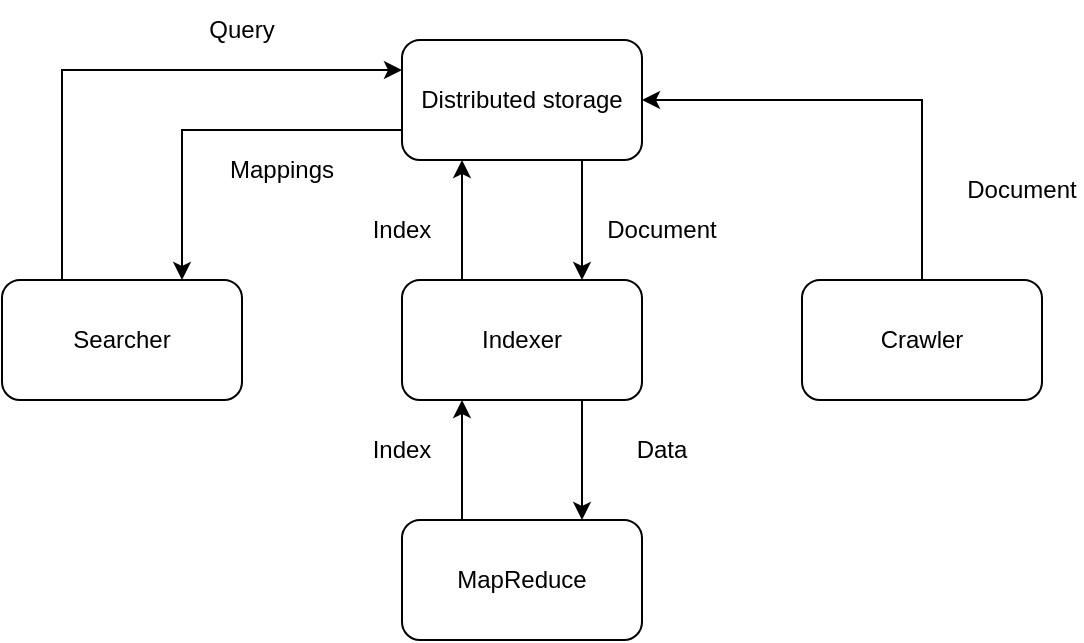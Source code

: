<mxfile version="20.8.23" type="device"><diagram id="pslQaPigZFUKl2vxAR2R" name="Page-1"><mxGraphModel dx="882" dy="596" grid="1" gridSize="10" guides="1" tooltips="1" connect="1" arrows="1" fold="1" page="1" pageScale="1" pageWidth="850" pageHeight="1100" math="0" shadow="0"><root><mxCell id="0"/><mxCell id="1" parent="0"/><mxCell id="Sfp1apV1WVzyDATptIQe-12" style="edgeStyle=orthogonalEdgeStyle;rounded=0;orthogonalLoop=1;jettySize=auto;html=1;exitX=0.25;exitY=0;exitDx=0;exitDy=0;entryX=0;entryY=0.25;entryDx=0;entryDy=0;" edge="1" parent="1" source="Sfp1apV1WVzyDATptIQe-1" target="Sfp1apV1WVzyDATptIQe-2"><mxGeometry relative="1" as="geometry"/></mxCell><mxCell id="Sfp1apV1WVzyDATptIQe-1" value="Searcher" style="rounded=1;whiteSpace=wrap;html=1;" vertex="1" parent="1"><mxGeometry x="80" y="200" width="120" height="60" as="geometry"/></mxCell><mxCell id="Sfp1apV1WVzyDATptIQe-8" style="edgeStyle=orthogonalEdgeStyle;rounded=0;orthogonalLoop=1;jettySize=auto;html=1;exitX=0.75;exitY=1;exitDx=0;exitDy=0;entryX=0.75;entryY=0;entryDx=0;entryDy=0;" edge="1" parent="1" source="Sfp1apV1WVzyDATptIQe-2" target="Sfp1apV1WVzyDATptIQe-3"><mxGeometry relative="1" as="geometry"/></mxCell><mxCell id="Sfp1apV1WVzyDATptIQe-13" style="edgeStyle=orthogonalEdgeStyle;rounded=0;orthogonalLoop=1;jettySize=auto;html=1;exitX=0;exitY=0.75;exitDx=0;exitDy=0;entryX=0.75;entryY=0;entryDx=0;entryDy=0;" edge="1" parent="1" source="Sfp1apV1WVzyDATptIQe-2" target="Sfp1apV1WVzyDATptIQe-1"><mxGeometry relative="1" as="geometry"/></mxCell><mxCell id="Sfp1apV1WVzyDATptIQe-2" value="Distributed storage" style="rounded=1;whiteSpace=wrap;html=1;" vertex="1" parent="1"><mxGeometry x="280" y="80" width="120" height="60" as="geometry"/></mxCell><mxCell id="Sfp1apV1WVzyDATptIQe-9" style="edgeStyle=orthogonalEdgeStyle;rounded=0;orthogonalLoop=1;jettySize=auto;html=1;exitX=0.25;exitY=0;exitDx=0;exitDy=0;entryX=0.25;entryY=1;entryDx=0;entryDy=0;" edge="1" parent="1" source="Sfp1apV1WVzyDATptIQe-3" target="Sfp1apV1WVzyDATptIQe-2"><mxGeometry relative="1" as="geometry"/></mxCell><mxCell id="Sfp1apV1WVzyDATptIQe-10" style="edgeStyle=orthogonalEdgeStyle;rounded=0;orthogonalLoop=1;jettySize=auto;html=1;exitX=0.75;exitY=1;exitDx=0;exitDy=0;entryX=0.75;entryY=0;entryDx=0;entryDy=0;" edge="1" parent="1" source="Sfp1apV1WVzyDATptIQe-3" target="Sfp1apV1WVzyDATptIQe-5"><mxGeometry relative="1" as="geometry"/></mxCell><mxCell id="Sfp1apV1WVzyDATptIQe-3" value="Indexer" style="rounded=1;whiteSpace=wrap;html=1;" vertex="1" parent="1"><mxGeometry x="280" y="200" width="120" height="60" as="geometry"/></mxCell><mxCell id="Sfp1apV1WVzyDATptIQe-7" style="edgeStyle=orthogonalEdgeStyle;rounded=0;orthogonalLoop=1;jettySize=auto;html=1;exitX=0.5;exitY=0;exitDx=0;exitDy=0;entryX=1;entryY=0.5;entryDx=0;entryDy=0;" edge="1" parent="1" source="Sfp1apV1WVzyDATptIQe-4" target="Sfp1apV1WVzyDATptIQe-2"><mxGeometry relative="1" as="geometry"/></mxCell><mxCell id="Sfp1apV1WVzyDATptIQe-4" value="Crawler" style="rounded=1;whiteSpace=wrap;html=1;" vertex="1" parent="1"><mxGeometry x="480" y="200" width="120" height="60" as="geometry"/></mxCell><mxCell id="Sfp1apV1WVzyDATptIQe-11" style="edgeStyle=orthogonalEdgeStyle;rounded=0;orthogonalLoop=1;jettySize=auto;html=1;exitX=0.25;exitY=0;exitDx=0;exitDy=0;entryX=0.25;entryY=1;entryDx=0;entryDy=0;" edge="1" parent="1" source="Sfp1apV1WVzyDATptIQe-5" target="Sfp1apV1WVzyDATptIQe-3"><mxGeometry relative="1" as="geometry"/></mxCell><mxCell id="Sfp1apV1WVzyDATptIQe-5" value="MapReduce" style="rounded=1;whiteSpace=wrap;html=1;" vertex="1" parent="1"><mxGeometry x="280" y="320" width="120" height="60" as="geometry"/></mxCell><mxCell id="Sfp1apV1WVzyDATptIQe-14" value="Query" style="text;html=1;strokeColor=none;fillColor=none;align=center;verticalAlign=middle;whiteSpace=wrap;rounded=0;" vertex="1" parent="1"><mxGeometry x="170" y="60" width="60" height="30" as="geometry"/></mxCell><mxCell id="Sfp1apV1WVzyDATptIQe-15" value="Mappings" style="text;html=1;strokeColor=none;fillColor=none;align=center;verticalAlign=middle;whiteSpace=wrap;rounded=0;" vertex="1" parent="1"><mxGeometry x="190" y="130" width="60" height="30" as="geometry"/></mxCell><mxCell id="Sfp1apV1WVzyDATptIQe-18" value="Index" style="text;html=1;strokeColor=none;fillColor=none;align=center;verticalAlign=middle;whiteSpace=wrap;rounded=0;" vertex="1" parent="1"><mxGeometry x="250" y="160" width="60" height="30" as="geometry"/></mxCell><mxCell id="Sfp1apV1WVzyDATptIQe-19" value="Document" style="text;html=1;strokeColor=none;fillColor=none;align=center;verticalAlign=middle;whiteSpace=wrap;rounded=0;" vertex="1" parent="1"><mxGeometry x="380" y="160" width="60" height="30" as="geometry"/></mxCell><mxCell id="Sfp1apV1WVzyDATptIQe-20" value="Data" style="text;html=1;strokeColor=none;fillColor=none;align=center;verticalAlign=middle;whiteSpace=wrap;rounded=0;" vertex="1" parent="1"><mxGeometry x="380" y="270" width="60" height="30" as="geometry"/></mxCell><mxCell id="Sfp1apV1WVzyDATptIQe-21" value="Index" style="text;html=1;strokeColor=none;fillColor=none;align=center;verticalAlign=middle;whiteSpace=wrap;rounded=0;" vertex="1" parent="1"><mxGeometry x="250" y="270" width="60" height="30" as="geometry"/></mxCell><mxCell id="Sfp1apV1WVzyDATptIQe-22" value="Document" style="text;html=1;strokeColor=none;fillColor=none;align=center;verticalAlign=middle;whiteSpace=wrap;rounded=0;" vertex="1" parent="1"><mxGeometry x="560" y="140" width="60" height="30" as="geometry"/></mxCell></root></mxGraphModel></diagram></mxfile>
